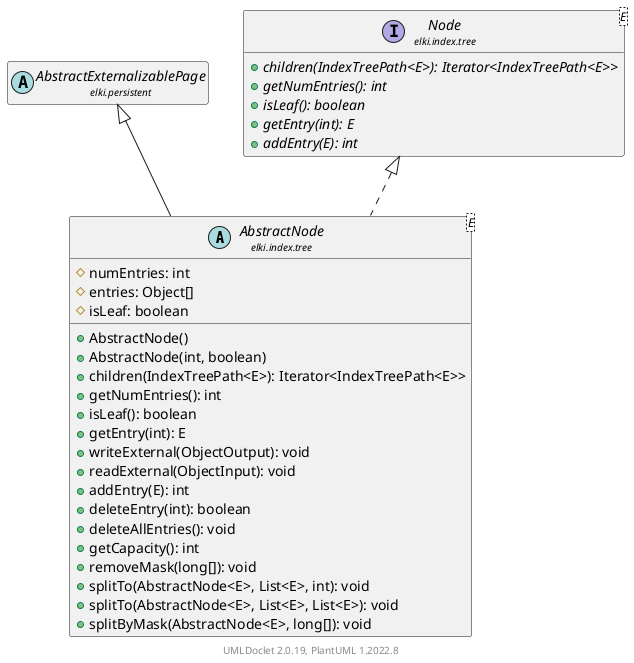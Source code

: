 @startuml
    remove .*\.(Instance|Par|Parameterizer|Factory)$
    set namespaceSeparator none
    hide empty fields
    hide empty methods

    abstract class "<size:14>AbstractNode\n<size:10>elki.index.tree" as elki.index.tree.AbstractNode<E> [[AbstractNode.html]] {
        #numEntries: int
        #entries: Object[]
        #isLeaf: boolean
        +AbstractNode()
        +AbstractNode(int, boolean)
        +children(IndexTreePath<E>): Iterator<IndexTreePath<E>>
        +getNumEntries(): int
        +isLeaf(): boolean
        +getEntry(int): E
        +writeExternal(ObjectOutput): void
        +readExternal(ObjectInput): void
        +addEntry(E): int
        +deleteEntry(int): boolean
        +deleteAllEntries(): void
        +getCapacity(): int
        +removeMask(long[]): void
        +splitTo(AbstractNode<E>, List<E>, int): void
        +splitTo(AbstractNode<E>, List<E>, List<E>): void
        +splitByMask(AbstractNode<E>, long[]): void
    }

    abstract class "<size:14>AbstractExternalizablePage\n<size:10>elki.persistent" as elki.persistent.AbstractExternalizablePage [[../../persistent/AbstractExternalizablePage.html]]
    interface "<size:14>Node\n<size:10>elki.index.tree" as elki.index.tree.Node<E> [[Node.html]] {
        {abstract} +children(IndexTreePath<E>): Iterator<IndexTreePath<E>>
        {abstract} +getNumEntries(): int
        {abstract} +isLeaf(): boolean
        {abstract} +getEntry(int): E
        {abstract} +addEntry(E): int
    }

    elki.persistent.AbstractExternalizablePage <|-- elki.index.tree.AbstractNode
    elki.index.tree.Node <|.. elki.index.tree.AbstractNode

    center footer UMLDoclet 2.0.19, PlantUML 1.2022.8
@enduml
